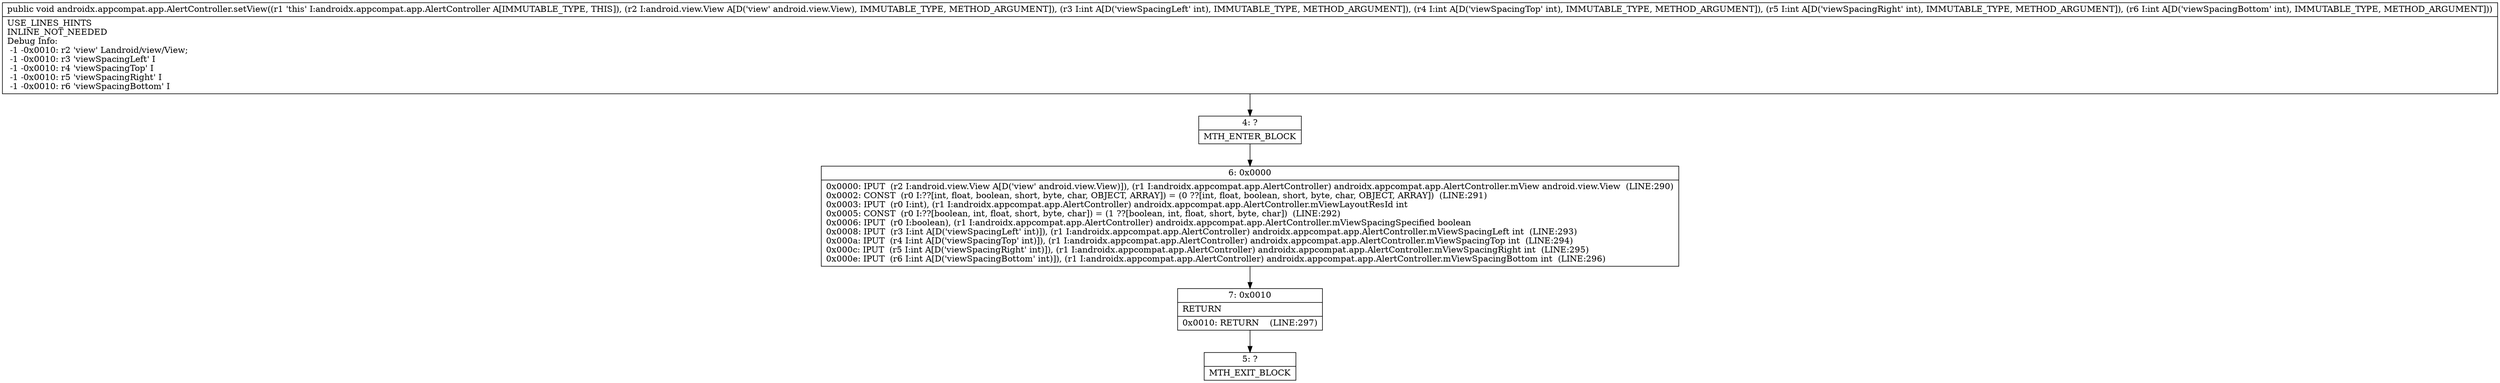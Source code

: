 digraph "CFG forandroidx.appcompat.app.AlertController.setView(Landroid\/view\/View;IIII)V" {
Node_4 [shape=record,label="{4\:\ ?|MTH_ENTER_BLOCK\l}"];
Node_6 [shape=record,label="{6\:\ 0x0000|0x0000: IPUT  (r2 I:android.view.View A[D('view' android.view.View)]), (r1 I:androidx.appcompat.app.AlertController) androidx.appcompat.app.AlertController.mView android.view.View  (LINE:290)\l0x0002: CONST  (r0 I:??[int, float, boolean, short, byte, char, OBJECT, ARRAY]) = (0 ??[int, float, boolean, short, byte, char, OBJECT, ARRAY])  (LINE:291)\l0x0003: IPUT  (r0 I:int), (r1 I:androidx.appcompat.app.AlertController) androidx.appcompat.app.AlertController.mViewLayoutResId int \l0x0005: CONST  (r0 I:??[boolean, int, float, short, byte, char]) = (1 ??[boolean, int, float, short, byte, char])  (LINE:292)\l0x0006: IPUT  (r0 I:boolean), (r1 I:androidx.appcompat.app.AlertController) androidx.appcompat.app.AlertController.mViewSpacingSpecified boolean \l0x0008: IPUT  (r3 I:int A[D('viewSpacingLeft' int)]), (r1 I:androidx.appcompat.app.AlertController) androidx.appcompat.app.AlertController.mViewSpacingLeft int  (LINE:293)\l0x000a: IPUT  (r4 I:int A[D('viewSpacingTop' int)]), (r1 I:androidx.appcompat.app.AlertController) androidx.appcompat.app.AlertController.mViewSpacingTop int  (LINE:294)\l0x000c: IPUT  (r5 I:int A[D('viewSpacingRight' int)]), (r1 I:androidx.appcompat.app.AlertController) androidx.appcompat.app.AlertController.mViewSpacingRight int  (LINE:295)\l0x000e: IPUT  (r6 I:int A[D('viewSpacingBottom' int)]), (r1 I:androidx.appcompat.app.AlertController) androidx.appcompat.app.AlertController.mViewSpacingBottom int  (LINE:296)\l}"];
Node_7 [shape=record,label="{7\:\ 0x0010|RETURN\l|0x0010: RETURN    (LINE:297)\l}"];
Node_5 [shape=record,label="{5\:\ ?|MTH_EXIT_BLOCK\l}"];
MethodNode[shape=record,label="{public void androidx.appcompat.app.AlertController.setView((r1 'this' I:androidx.appcompat.app.AlertController A[IMMUTABLE_TYPE, THIS]), (r2 I:android.view.View A[D('view' android.view.View), IMMUTABLE_TYPE, METHOD_ARGUMENT]), (r3 I:int A[D('viewSpacingLeft' int), IMMUTABLE_TYPE, METHOD_ARGUMENT]), (r4 I:int A[D('viewSpacingTop' int), IMMUTABLE_TYPE, METHOD_ARGUMENT]), (r5 I:int A[D('viewSpacingRight' int), IMMUTABLE_TYPE, METHOD_ARGUMENT]), (r6 I:int A[D('viewSpacingBottom' int), IMMUTABLE_TYPE, METHOD_ARGUMENT]))  | USE_LINES_HINTS\lINLINE_NOT_NEEDED\lDebug Info:\l  \-1 \-0x0010: r2 'view' Landroid\/view\/View;\l  \-1 \-0x0010: r3 'viewSpacingLeft' I\l  \-1 \-0x0010: r4 'viewSpacingTop' I\l  \-1 \-0x0010: r5 'viewSpacingRight' I\l  \-1 \-0x0010: r6 'viewSpacingBottom' I\l}"];
MethodNode -> Node_4;Node_4 -> Node_6;
Node_6 -> Node_7;
Node_7 -> Node_5;
}

